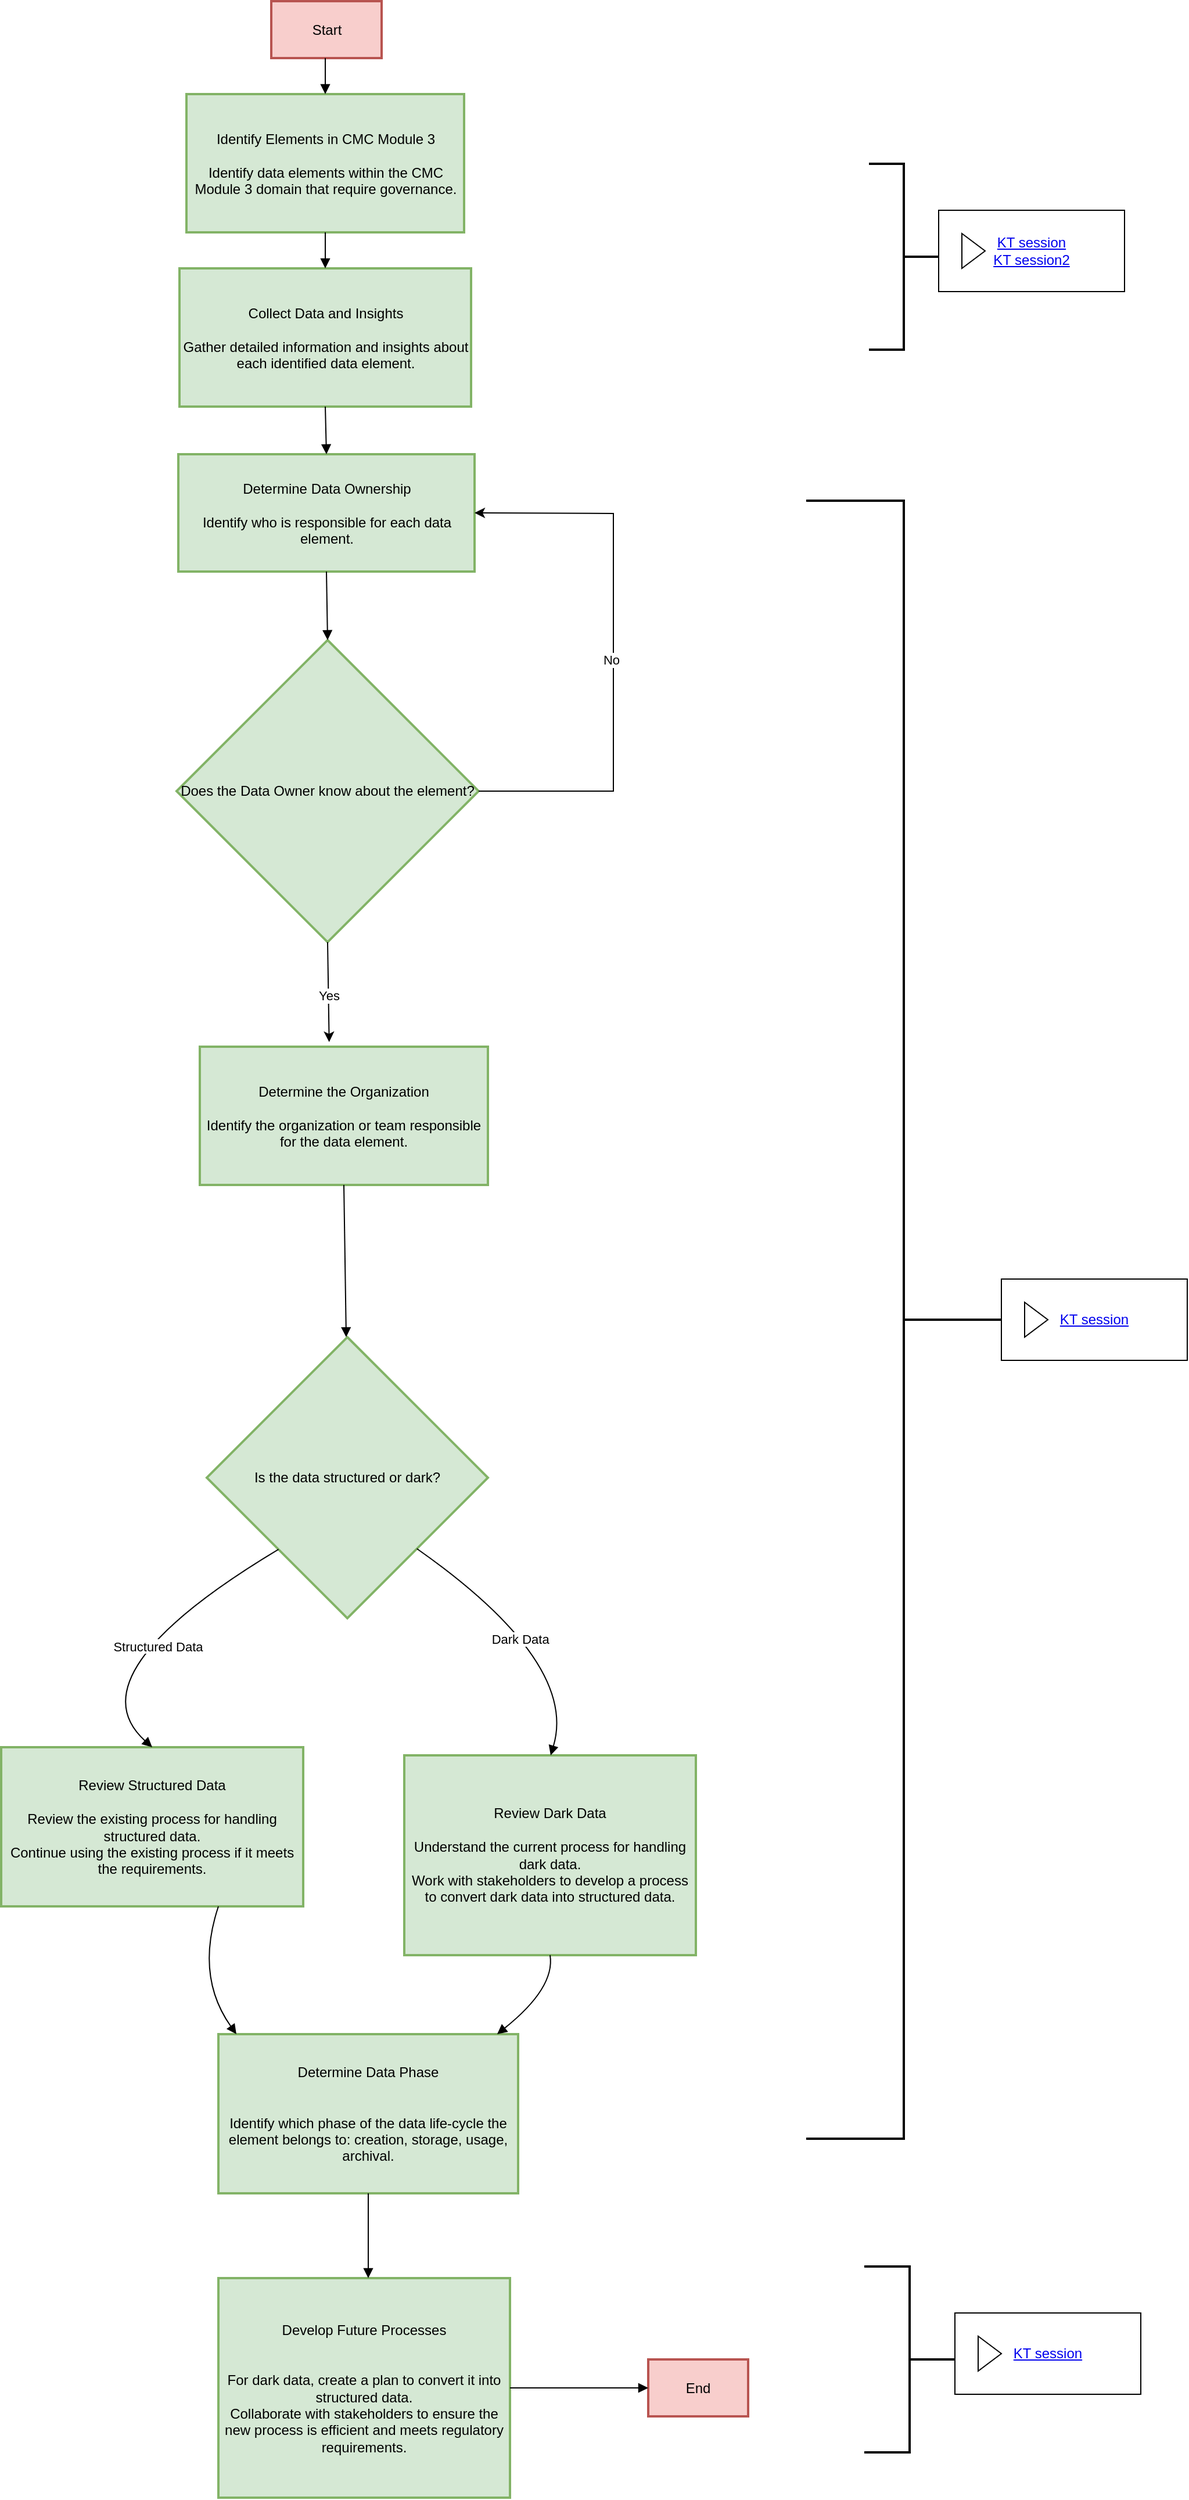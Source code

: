 <mxfile version="24.9.2" pages="2">
  <diagram name="Page-1" id="u5HNuBVhndBwtkaAh5eQ">
    <mxGraphModel dx="1209" dy="703" grid="1" gridSize="10" guides="1" tooltips="1" connect="1" arrows="1" fold="1" page="1" pageScale="1" pageWidth="1654" pageHeight="2336" math="0" shadow="0">
      <root>
        <mxCell id="0" />
        <mxCell id="1" parent="0" />
        <mxCell id="dc7DOvgoO3kcszVrloIV-30" value="Start" style="whiteSpace=wrap;strokeWidth=2;fillColor=#f8cecc;strokeColor=#b85450;" vertex="1" parent="1">
          <mxGeometry x="631.5" y="10" width="95" height="49" as="geometry" />
        </mxCell>
        <mxCell id="dc7DOvgoO3kcszVrloIV-31" value="Identify Elements in CMC Module 3&#xa;&#xa;Identify data elements within the CMC Module 3 domain that require governance." style="whiteSpace=wrap;strokeWidth=2;fillColor=#d5e8d4;strokeColor=#82b366;" vertex="1" parent="1">
          <mxGeometry x="558.5" y="90" width="239" height="119" as="geometry" />
        </mxCell>
        <mxCell id="dc7DOvgoO3kcszVrloIV-32" value="Collect Data and Insights&#xa;&#xa;Gather detailed information and insights about each identified data element." style="whiteSpace=wrap;strokeWidth=2;fillColor=#d5e8d4;strokeColor=#82b366;" vertex="1" parent="1">
          <mxGeometry x="552.5" y="240" width="251" height="119" as="geometry" />
        </mxCell>
        <mxCell id="dc7DOvgoO3kcszVrloIV-33" value="Determine Data Ownership&#xa;&#xa;Identify who is responsible for each data element." style="whiteSpace=wrap;strokeWidth=2;fillColor=#d5e8d4;strokeColor=#82b366;" vertex="1" parent="1">
          <mxGeometry x="551.5" y="400" width="255" height="101" as="geometry" />
        </mxCell>
        <mxCell id="dc7DOvgoO3kcszVrloIV-34" value="Does the Data Owner know about the element?" style="rhombus;strokeWidth=2;whiteSpace=wrap;fillColor=#d5e8d4;strokeColor=#82b366;" vertex="1" parent="1">
          <mxGeometry x="550" y="560" width="260" height="260" as="geometry" />
        </mxCell>
        <mxCell id="dc7DOvgoO3kcszVrloIV-35" value="Determine the Organization&#xa;&#xa;Identify the organization or team responsible for the data element." style="whiteSpace=wrap;strokeWidth=2;fillColor=#d5e8d4;strokeColor=#82b366;" vertex="1" parent="1">
          <mxGeometry x="570" y="910" width="248" height="119" as="geometry" />
        </mxCell>
        <mxCell id="dc7DOvgoO3kcszVrloIV-38" value="Is the data structured or dark?" style="rhombus;strokeWidth=2;whiteSpace=wrap;fillColor=#d5e8d4;strokeColor=#82b366;" vertex="1" parent="1">
          <mxGeometry x="576" y="1160" width="242" height="242" as="geometry" />
        </mxCell>
        <mxCell id="dc7DOvgoO3kcszVrloIV-39" value="Review Structured Data&#xa;&#xa;Review the existing process for handling structured data.&#xa;Continue using the existing process if it meets the requirements." style="whiteSpace=wrap;strokeWidth=2;fillColor=#d5e8d4;strokeColor=#82b366;" vertex="1" parent="1">
          <mxGeometry x="399" y="1513" width="260" height="137" as="geometry" />
        </mxCell>
        <mxCell id="dc7DOvgoO3kcszVrloIV-40" value="Review Dark Data&#xa;&#xa;Understand the current process for handling dark data.&#xa;Work with stakeholders to develop a process to convert dark data into structured data." style="whiteSpace=wrap;strokeWidth=2;fillColor=#d5e8d4;strokeColor=#82b366;" vertex="1" parent="1">
          <mxGeometry x="746" y="1520" width="251" height="172" as="geometry" />
        </mxCell>
        <mxCell id="dc7DOvgoO3kcszVrloIV-41" value="Determine Data Phase&#xa;&#xa;&#xa;Identify which phase of the data life-cycle the element belongs to: creation, storage, usage, archival." style="whiteSpace=wrap;strokeWidth=2;fillColor=#d5e8d4;strokeColor=#82b366;" vertex="1" parent="1">
          <mxGeometry x="586" y="1760" width="258" height="137" as="geometry" />
        </mxCell>
        <mxCell id="dc7DOvgoO3kcszVrloIV-42" value="Develop Future Processes&#xa;&#xa;&#xa;For dark data, create a plan to convert it into structured data.&#xa;Collaborate with stakeholders to ensure the new process is efficient and meets regulatory requirements." style="whiteSpace=wrap;strokeWidth=2;fillColor=#d5e8d4;strokeColor=#82b366;" vertex="1" parent="1">
          <mxGeometry x="586" y="1970" width="251" height="189" as="geometry" />
        </mxCell>
        <mxCell id="dc7DOvgoO3kcszVrloIV-43" value="End" style="whiteSpace=wrap;strokeWidth=2;fillColor=#f8cecc;strokeColor=#b85450;" vertex="1" parent="1">
          <mxGeometry x="956" y="2040" width="86" height="49" as="geometry" />
        </mxCell>
        <mxCell id="dc7DOvgoO3kcszVrloIV-44" value="" style="curved=1;startArrow=none;endArrow=block;exitX=0.5;exitY=0.99;entryX=0.5;entryY=0;rounded=0;" edge="1" parent="1" target="dc7DOvgoO3kcszVrloIV-31">
          <mxGeometry relative="1" as="geometry">
            <Array as="points" />
            <mxPoint x="678" y="59" as="sourcePoint" />
          </mxGeometry>
        </mxCell>
        <mxCell id="dc7DOvgoO3kcszVrloIV-45" value="" style="curved=1;startArrow=none;endArrow=block;exitX=0.5;exitY=1;entryX=0.5;entryY=0;rounded=0;" edge="1" parent="1" source="dc7DOvgoO3kcszVrloIV-31" target="dc7DOvgoO3kcszVrloIV-32">
          <mxGeometry relative="1" as="geometry">
            <Array as="points" />
          </mxGeometry>
        </mxCell>
        <mxCell id="dc7DOvgoO3kcszVrloIV-46" value="" style="curved=1;startArrow=none;endArrow=block;exitX=0.5;exitY=1;entryX=0.5;entryY=0;rounded=0;" edge="1" parent="1" source="dc7DOvgoO3kcszVrloIV-32" target="dc7DOvgoO3kcszVrloIV-33">
          <mxGeometry relative="1" as="geometry">
            <Array as="points" />
          </mxGeometry>
        </mxCell>
        <mxCell id="dc7DOvgoO3kcszVrloIV-47" value="" style="curved=1;startArrow=none;endArrow=block;exitX=0.5;exitY=1;entryX=0.5;entryY=0;rounded=0;" edge="1" parent="1" source="dc7DOvgoO3kcszVrloIV-33" target="dc7DOvgoO3kcszVrloIV-34">
          <mxGeometry relative="1" as="geometry">
            <Array as="points" />
          </mxGeometry>
        </mxCell>
        <mxCell id="dc7DOvgoO3kcszVrloIV-51" value="" style="curved=1;startArrow=none;endArrow=block;exitX=0.5;exitY=1;rounded=0;" edge="1" parent="1" source="dc7DOvgoO3kcszVrloIV-35">
          <mxGeometry relative="1" as="geometry">
            <Array as="points" />
            <mxPoint x="696" y="1160" as="targetPoint" />
          </mxGeometry>
        </mxCell>
        <mxCell id="dc7DOvgoO3kcszVrloIV-53" value="Structured Data" style="curved=1;startArrow=none;endArrow=block;exitX=0.02;exitY=1;entryX=0.5;entryY=0;rounded=0;" edge="1" parent="1" source="dc7DOvgoO3kcszVrloIV-38" target="dc7DOvgoO3kcszVrloIV-39">
          <mxGeometry x="-0.13" y="18" relative="1" as="geometry">
            <Array as="points">
              <mxPoint x="459" y="1450" />
            </Array>
            <mxPoint as="offset" />
          </mxGeometry>
        </mxCell>
        <mxCell id="dc7DOvgoO3kcszVrloIV-54" value="Dark Data" style="curved=1;startArrow=none;endArrow=block;exitX=0.99;exitY=1;entryX=0.5;entryY=0;rounded=0;" edge="1" parent="1" source="dc7DOvgoO3kcszVrloIV-38" target="dc7DOvgoO3kcszVrloIV-40">
          <mxGeometry x="-0.074" y="-12" relative="1" as="geometry">
            <Array as="points">
              <mxPoint x="896" y="1440" />
              <mxPoint x="872" y="1520" />
            </Array>
            <mxPoint as="offset" />
          </mxGeometry>
        </mxCell>
        <mxCell id="dc7DOvgoO3kcszVrloIV-55" value="" style="curved=1;startArrow=none;endArrow=block;exitX=0.5;exitY=1;entryX=0.06;entryY=0;rounded=0;" edge="1" parent="1" target="dc7DOvgoO3kcszVrloIV-41">
          <mxGeometry relative="1" as="geometry">
            <Array as="points">
              <mxPoint x="566" y="1710" />
            </Array>
            <mxPoint x="586" y="1650" as="sourcePoint" />
          </mxGeometry>
        </mxCell>
        <mxCell id="dc7DOvgoO3kcszVrloIV-56" value="" style="curved=1;startArrow=none;endArrow=block;exitX=0.5;exitY=1;entryX=0.93;entryY=0;rounded=0;" edge="1" parent="1" source="dc7DOvgoO3kcszVrloIV-40" target="dc7DOvgoO3kcszVrloIV-41">
          <mxGeometry relative="1" as="geometry">
            <Array as="points">
              <mxPoint x="876" y="1720" />
            </Array>
          </mxGeometry>
        </mxCell>
        <mxCell id="dc7DOvgoO3kcszVrloIV-57" value="" style="curved=1;startArrow=none;endArrow=block;exitX=0.5;exitY=1;rounded=0;" edge="1" parent="1" source="dc7DOvgoO3kcszVrloIV-41">
          <mxGeometry relative="1" as="geometry">
            <Array as="points" />
            <mxPoint x="715" y="1970" as="targetPoint" />
          </mxGeometry>
        </mxCell>
        <mxCell id="dc7DOvgoO3kcszVrloIV-58" value="" style="curved=1;startArrow=none;endArrow=block;exitX=1;exitY=0.5;entryX=0;entryY=0.5;rounded=0;exitDx=0;exitDy=0;entryDx=0;entryDy=0;" edge="1" parent="1" source="dc7DOvgoO3kcszVrloIV-42" target="dc7DOvgoO3kcszVrloIV-43">
          <mxGeometry relative="1" as="geometry">
            <Array as="points" />
          </mxGeometry>
        </mxCell>
        <mxCell id="28No-BFLwqwlpfc9Jj6o-1" value="" style="endArrow=classic;html=1;rounded=0;exitX=0.5;exitY=1;exitDx=0;exitDy=0;entryX=0.449;entryY=-0.034;entryDx=0;entryDy=0;entryPerimeter=0;" edge="1" parent="1" source="dc7DOvgoO3kcszVrloIV-34" target="dc7DOvgoO3kcszVrloIV-35">
          <mxGeometry width="50" height="50" relative="1" as="geometry">
            <mxPoint x="756" y="770" as="sourcePoint" />
            <mxPoint x="806" y="720" as="targetPoint" />
          </mxGeometry>
        </mxCell>
        <mxCell id="28No-BFLwqwlpfc9Jj6o-2" value="Yes" style="edgeLabel;html=1;align=center;verticalAlign=middle;resizable=0;points=[];" vertex="1" connectable="0" parent="28No-BFLwqwlpfc9Jj6o-1">
          <mxGeometry x="0.037" relative="1" as="geometry">
            <mxPoint y="1" as="offset" />
          </mxGeometry>
        </mxCell>
        <mxCell id="28No-BFLwqwlpfc9Jj6o-3" value="" style="endArrow=classic;html=1;rounded=0;exitX=1;exitY=0.5;exitDx=0;exitDy=0;entryX=1;entryY=0.5;entryDx=0;entryDy=0;" edge="1" parent="1" source="dc7DOvgoO3kcszVrloIV-34" target="dc7DOvgoO3kcszVrloIV-33">
          <mxGeometry width="50" height="50" relative="1" as="geometry">
            <mxPoint x="756" y="650" as="sourcePoint" />
            <mxPoint x="916" y="460" as="targetPoint" />
            <Array as="points">
              <mxPoint x="926" y="690" />
              <mxPoint x="926" y="451" />
            </Array>
          </mxGeometry>
        </mxCell>
        <mxCell id="28No-BFLwqwlpfc9Jj6o-4" value="No" style="edgeLabel;html=1;align=center;verticalAlign=middle;resizable=0;points=[];" vertex="1" connectable="0" parent="28No-BFLwqwlpfc9Jj6o-3">
          <mxGeometry x="-0.032" y="2" relative="1" as="geometry">
            <mxPoint as="offset" />
          </mxGeometry>
        </mxCell>
        <mxCell id="28No-BFLwqwlpfc9Jj6o-7" value="&lt;a href=&quot;https://amgen.sharepoint.com/:v:/r/sites/E2ERegulatorySubmissionValueOptimization-E2EReg-CMC-ExtVendors/Shared%20Documents/E2E%20Reg%20-%20CMC-Clinical%20Ext%20Vendors/KT%20Docs/REX%20Data%20Foundation/Recordings/11-19-24_DF-DQDG%20Overview%20Recording.mp4?csf=1&amp;amp;web=1&amp;amp;e=BMZ4xL&quot;&gt;KT session&lt;/a&gt;&lt;div&gt;&lt;a href=&quot;https://amgen.sharepoint.com/:v:/r/sites/E2ERegulatorySubmissionValueOptimization-E2EReg-CMC-ExtVendors/Shared%20Documents/E2E%20Reg%20-%20CMC-Clinical%20Ext%20Vendors/KT%20Docs/REX%20Data%20Foundation/Recordings/11-20-24_DF-DQDG%20Overview%20Recording.mp4?csf=1&amp;amp;web=1&amp;amp;e=idyDzc&quot;&gt;KT session2&lt;/a&gt;&lt;/div&gt;" style="html=1;whiteSpace=wrap;container=1;recursiveResize=0;collapsible=0;" vertex="1" parent="1">
          <mxGeometry x="1206" y="190" width="160" height="70" as="geometry" />
        </mxCell>
        <mxCell id="28No-BFLwqwlpfc9Jj6o-8" value="" style="triangle;html=1;whiteSpace=wrap;" vertex="1" parent="28No-BFLwqwlpfc9Jj6o-7">
          <mxGeometry x="20" y="20" width="20" height="30" as="geometry" />
        </mxCell>
        <mxCell id="28No-BFLwqwlpfc9Jj6o-9" value="" style="strokeWidth=2;html=1;shape=mxgraph.flowchart.annotation_2;align=left;labelPosition=right;pointerEvents=1;direction=west;" vertex="1" parent="1">
          <mxGeometry x="1142" y="1960" width="78" height="160" as="geometry" />
        </mxCell>
        <mxCell id="28No-BFLwqwlpfc9Jj6o-10" value="" style="strokeWidth=2;html=1;shape=mxgraph.flowchart.annotation_2;align=left;labelPosition=right;pointerEvents=1;direction=west;" vertex="1" parent="1">
          <mxGeometry x="1092" y="440" width="168" height="1410" as="geometry" />
        </mxCell>
        <mxCell id="28No-BFLwqwlpfc9Jj6o-11" value="&lt;a href=&quot;https://amgen.sharepoint.com/:v:/r/sites/E2ERegulatorySubmissionValueOptimization-E2EReg-CMC-ExtVendors/Shared%20Documents/E2E%20Reg%20-%20CMC-Clinical%20Ext%20Vendors/KT%20Docs/REX%20Data%20Foundation/Recordings/11-25-24_DF-DQDG_KT%20MEETING%20RECORDING.mp4?csf=1&amp;amp;web=1&amp;amp;e=mRnVzW&quot;&gt;KT session&lt;/a&gt;" style="html=1;whiteSpace=wrap;container=1;recursiveResize=0;collapsible=0;" vertex="1" parent="1">
          <mxGeometry x="1260" y="1110" width="160" height="70" as="geometry" />
        </mxCell>
        <mxCell id="28No-BFLwqwlpfc9Jj6o-12" value="" style="triangle;html=1;whiteSpace=wrap;" vertex="1" parent="28No-BFLwqwlpfc9Jj6o-11">
          <mxGeometry x="20" y="20" width="20" height="30" as="geometry" />
        </mxCell>
        <mxCell id="28No-BFLwqwlpfc9Jj6o-13" value="" style="strokeWidth=2;html=1;shape=mxgraph.flowchart.annotation_2;align=left;labelPosition=right;pointerEvents=1;direction=west;" vertex="1" parent="1">
          <mxGeometry x="1146" y="150" width="60" height="160" as="geometry" />
        </mxCell>
        <mxCell id="28No-BFLwqwlpfc9Jj6o-14" value="&lt;a href=&quot;https://amgen.sharepoint.com/:v:/r/sites/E2ERegulatorySubmissionValueOptimization-E2EReg-CMC-ExtVendors/Shared%20Documents/E2E%20Reg%20-%20CMC-Clinical%20Ext%20Vendors/KT%20Docs/REX%20Data%20Foundation/Recordings/11-26-24_DF_DQDG_KT%20Meeting%20Recording.mp4?csf=1&amp;amp;web=1&amp;amp;e=6kenDC&quot;&gt;KT session&lt;/a&gt;" style="html=1;whiteSpace=wrap;container=1;recursiveResize=0;collapsible=0;" vertex="1" parent="1">
          <mxGeometry x="1220" y="2000" width="160" height="70" as="geometry" />
        </mxCell>
        <mxCell id="28No-BFLwqwlpfc9Jj6o-15" value="" style="triangle;html=1;whiteSpace=wrap;" vertex="1" parent="28No-BFLwqwlpfc9Jj6o-14">
          <mxGeometry x="20" y="20" width="20" height="30" as="geometry" />
        </mxCell>
      </root>
    </mxGraphModel>
  </diagram>
  <diagram id="moB6d8P3v01s6rDw0Hw2" name="Page-2">
    <mxGraphModel dx="786" dy="457" grid="1" gridSize="10" guides="1" tooltips="1" connect="1" arrows="1" fold="1" page="1" pageScale="1" pageWidth="850" pageHeight="1100" math="0" shadow="0">
      <root>
        <mxCell id="0" />
        <mxCell id="1" parent="0" />
        <mxCell id="UJK95J7Djgk4s38sQd3O-1" value="Start" style="whiteSpace=wrap;strokeWidth=2;" vertex="1" parent="1">
          <mxGeometry x="257" y="20" width="95" height="49" as="geometry" />
        </mxCell>
        <mxCell id="UJK95J7Djgk4s38sQd3O-2" value="**Identify Elements in CMC Module 3**&#xa;&#xa;Identify data elements within the CMC Module 3 domain that require governance." style="whiteSpace=wrap;strokeWidth=2;fontStyle=1" vertex="1" parent="1">
          <mxGeometry x="179" y="110" width="255" height="119" as="geometry" />
        </mxCell>
        <mxCell id="UJK95J7Djgk4s38sQd3O-3" value="**Collect Data and Insights**&#xa;&#xa;Gather detailed information and insights about each identified data element." style="whiteSpace=wrap;strokeWidth=2;" vertex="1" parent="1">
          <mxGeometry x="179" y="288" width="251" height="119" as="geometry" />
        </mxCell>
        <mxCell id="UJK95J7Djgk4s38sQd3O-4" value="**Determine Data Ownership**&#xa;&#xa;Identify who is responsible for each data element." style="whiteSpace=wrap;strokeWidth=2;" vertex="1" parent="1">
          <mxGeometry x="176" y="457" width="256" height="101" as="geometry" />
        </mxCell>
        <mxCell id="UJK95J7Djgk4s38sQd3O-5" value="Does the Data Owner know about the element?" style="rhombus;strokeWidth=2;whiteSpace=wrap;" vertex="1" parent="1">
          <mxGeometry x="174" y="608" width="260" height="260" as="geometry" />
        </mxCell>
        <mxCell id="UJK95J7Djgk4s38sQd3O-6" value="**Determine the Organisation**&#xa;&#xa;Identify the organisation or team responsible for the data element." style="whiteSpace=wrap;strokeWidth=2;" vertex="1" parent="1">
          <mxGeometry x="183" y="1092" width="243" height="119" as="geometry" />
        </mxCell>
        <mxCell id="UJK95J7Djgk4s38sQd3O-7" value="**Inform Data Owner**&#xa;&#xa;Engage with the data owner to inform them and gather necessary details." style="whiteSpace=wrap;strokeWidth=2;" vertex="1" parent="1">
          <mxGeometry x="266" y="941" width="249" height="101" as="geometry" />
        </mxCell>
        <mxCell id="UJK95J7Djgk4s38sQd3O-8" value="**Classify the Data**&#xa;&#xa;Determine the structure of the data." style="whiteSpace=wrap;strokeWidth=2;" vertex="1" parent="1">
          <mxGeometry x="196" y="1261" width="216" height="84" as="geometry" />
        </mxCell>
        <mxCell id="UJK95J7Djgk4s38sQd3O-9" value="Is the data structured or dark?" style="rhombus;strokeWidth=2;whiteSpace=wrap;" vertex="1" parent="1">
          <mxGeometry x="183" y="1395" width="242" height="242" as="geometry" />
        </mxCell>
        <mxCell id="UJK95J7Djgk4s38sQd3O-10" value="**Review Structured Data**&#xa;&#xa;Review the existing process for handling structured data.&#xa;Continue using the existing process if it meets the requirements." style="whiteSpace=wrap;strokeWidth=2;" vertex="1" parent="1">
          <mxGeometry x="20" y="1719" width="260" height="137" as="geometry" />
        </mxCell>
        <mxCell id="UJK95J7Djgk4s38sQd3O-11" value="**Review Dark Data**&#xa;&#xa;Understand the current process for handling dark data.&#xa;Work with stakeholders to develop a process to convert dark data into structured data." style="whiteSpace=wrap;strokeWidth=2;" vertex="1" parent="1">
          <mxGeometry x="330" y="1710" width="258" height="154" as="geometry" />
        </mxCell>
        <mxCell id="UJK95J7Djgk4s38sQd3O-12" value="**Determine Data Phase**&#xa;&#xa;Identify which phase of the data life-cycle the element belongs to: creation, storage, usage, archival." style="whiteSpace=wrap;strokeWidth=2;" vertex="1" parent="1">
          <mxGeometry x="175" y="1914" width="258" height="137" as="geometry" />
        </mxCell>
        <mxCell id="UJK95J7Djgk4s38sQd3O-13" value="**Develop Future Processes**&#xa;&#xa;For dark data, create a plan to convert it into structured data.&#xa;Collaborate with stakeholders to ensure the new process is efficient and meets regulatory requirements." style="whiteSpace=wrap;strokeWidth=2;" vertex="1" parent="1">
          <mxGeometry x="176" y="2101" width="256" height="189" as="geometry" />
        </mxCell>
        <mxCell id="UJK95J7Djgk4s38sQd3O-14" value="End" style="whiteSpace=wrap;strokeWidth=2;" vertex="1" parent="1">
          <mxGeometry x="261" y="2340" width="86" height="49" as="geometry" />
        </mxCell>
        <mxCell id="UJK95J7Djgk4s38sQd3O-15" value="" style="curved=1;startArrow=none;endArrow=block;exitX=0.5;exitY=0.99;entryX=0.5;entryY=0;rounded=0;" edge="1" parent="1" source="UJK95J7Djgk4s38sQd3O-1" target="UJK95J7Djgk4s38sQd3O-2">
          <mxGeometry relative="1" as="geometry">
            <Array as="points" />
          </mxGeometry>
        </mxCell>
        <mxCell id="UJK95J7Djgk4s38sQd3O-16" value="" style="curved=1;startArrow=none;endArrow=block;exitX=0.5;exitY=1;entryX=0.5;entryY=0;rounded=0;" edge="1" parent="1" source="UJK95J7Djgk4s38sQd3O-2" target="UJK95J7Djgk4s38sQd3O-3">
          <mxGeometry relative="1" as="geometry">
            <Array as="points" />
          </mxGeometry>
        </mxCell>
        <mxCell id="UJK95J7Djgk4s38sQd3O-17" value="" style="curved=1;startArrow=none;endArrow=block;exitX=0.5;exitY=1;entryX=0.5;entryY=0;rounded=0;" edge="1" parent="1" source="UJK95J7Djgk4s38sQd3O-3" target="UJK95J7Djgk4s38sQd3O-4">
          <mxGeometry relative="1" as="geometry">
            <Array as="points" />
          </mxGeometry>
        </mxCell>
        <mxCell id="UJK95J7Djgk4s38sQd3O-18" value="" style="curved=1;startArrow=none;endArrow=block;exitX=0.5;exitY=1;entryX=0.5;entryY=0;rounded=0;" edge="1" parent="1" source="UJK95J7Djgk4s38sQd3O-4" target="UJK95J7Djgk4s38sQd3O-5">
          <mxGeometry relative="1" as="geometry">
            <Array as="points" />
          </mxGeometry>
        </mxCell>
        <mxCell id="UJK95J7Djgk4s38sQd3O-19" value="Yes" style="curved=1;startArrow=none;endArrow=block;exitX=0.24;exitY=1;entryX=0.25;entryY=0;rounded=0;" edge="1" parent="1" source="UJK95J7Djgk4s38sQd3O-5" target="UJK95J7Djgk4s38sQd3O-6">
          <mxGeometry relative="1" as="geometry">
            <Array as="points">
              <mxPoint x="218" y="904" />
              <mxPoint x="218" y="1067" />
            </Array>
          </mxGeometry>
        </mxCell>
        <mxCell id="UJK95J7Djgk4s38sQd3O-20" value="No" style="curved=1;startArrow=none;endArrow=block;exitX=0.76;exitY=1;entryX=0.5;entryY=0;rounded=0;" edge="1" parent="1" source="UJK95J7Djgk4s38sQd3O-5" target="UJK95J7Djgk4s38sQd3O-7">
          <mxGeometry relative="1" as="geometry">
            <Array as="points">
              <mxPoint x="391" y="904" />
            </Array>
          </mxGeometry>
        </mxCell>
        <mxCell id="UJK95J7Djgk4s38sQd3O-21" value="" style="curved=1;startArrow=none;endArrow=block;exitX=0.5;exitY=1;entryX=0.75;entryY=0;rounded=0;" edge="1" parent="1" source="UJK95J7Djgk4s38sQd3O-7" target="UJK95J7Djgk4s38sQd3O-6">
          <mxGeometry relative="1" as="geometry">
            <Array as="points">
              <mxPoint x="391" y="1067" />
            </Array>
          </mxGeometry>
        </mxCell>
        <mxCell id="UJK95J7Djgk4s38sQd3O-22" value="" style="curved=1;startArrow=none;endArrow=block;exitX=0.5;exitY=1;entryX=0.5;entryY=0;rounded=0;" edge="1" parent="1" source="UJK95J7Djgk4s38sQd3O-6" target="UJK95J7Djgk4s38sQd3O-8">
          <mxGeometry relative="1" as="geometry">
            <Array as="points" />
          </mxGeometry>
        </mxCell>
        <mxCell id="UJK95J7Djgk4s38sQd3O-23" value="" style="curved=1;startArrow=none;endArrow=block;exitX=0.5;exitY=1;entryX=0.5;entryY=0;rounded=0;" edge="1" parent="1" source="UJK95J7Djgk4s38sQd3O-8" target="UJK95J7Djgk4s38sQd3O-9">
          <mxGeometry relative="1" as="geometry">
            <Array as="points" />
          </mxGeometry>
        </mxCell>
        <mxCell id="UJK95J7Djgk4s38sQd3O-24" value="Structured Data" style="curved=1;startArrow=none;endArrow=block;exitX=0.01;exitY=1;entryX=0.5;entryY=0;rounded=0;" edge="1" parent="1" source="UJK95J7Djgk4s38sQd3O-9" target="UJK95J7Djgk4s38sQd3O-10">
          <mxGeometry relative="1" as="geometry">
            <Array as="points">
              <mxPoint x="150" y="1674" />
            </Array>
          </mxGeometry>
        </mxCell>
        <mxCell id="UJK95J7Djgk4s38sQd3O-25" value="Dark Data" style="curved=1;startArrow=none;endArrow=block;exitX=0.99;exitY=1;entryX=0.5;entryY=0;rounded=0;" edge="1" parent="1" source="UJK95J7Djgk4s38sQd3O-9" target="UJK95J7Djgk4s38sQd3O-11">
          <mxGeometry relative="1" as="geometry">
            <Array as="points">
              <mxPoint x="459" y="1674" />
            </Array>
          </mxGeometry>
        </mxCell>
        <mxCell id="UJK95J7Djgk4s38sQd3O-26" value="" style="curved=1;startArrow=none;endArrow=block;exitX=0.5;exitY=1;entryX=0.06;entryY=0;rounded=0;" edge="1" parent="1" source="UJK95J7Djgk4s38sQd3O-10" target="UJK95J7Djgk4s38sQd3O-12">
          <mxGeometry relative="1" as="geometry">
            <Array as="points">
              <mxPoint x="150" y="1889" />
            </Array>
          </mxGeometry>
        </mxCell>
        <mxCell id="UJK95J7Djgk4s38sQd3O-27" value="" style="curved=1;startArrow=none;endArrow=block;exitX=0.5;exitY=1;entryX=0.94;entryY=0;rounded=0;" edge="1" parent="1" source="UJK95J7Djgk4s38sQd3O-11" target="UJK95J7Djgk4s38sQd3O-12">
          <mxGeometry relative="1" as="geometry">
            <Array as="points">
              <mxPoint x="459" y="1889" />
            </Array>
          </mxGeometry>
        </mxCell>
        <mxCell id="UJK95J7Djgk4s38sQd3O-28" value="" style="curved=1;startArrow=none;endArrow=block;exitX=0.5;exitY=1;entryX=0.5;entryY=0;rounded=0;" edge="1" parent="1" source="UJK95J7Djgk4s38sQd3O-12" target="UJK95J7Djgk4s38sQd3O-13">
          <mxGeometry relative="1" as="geometry">
            <Array as="points" />
          </mxGeometry>
        </mxCell>
        <mxCell id="UJK95J7Djgk4s38sQd3O-29" value="" style="curved=1;startArrow=none;endArrow=block;exitX=0.5;exitY=1;entryX=0.5;entryY=0.01;rounded=0;" edge="1" parent="1" source="UJK95J7Djgk4s38sQd3O-13" target="UJK95J7Djgk4s38sQd3O-14">
          <mxGeometry relative="1" as="geometry">
            <Array as="points" />
          </mxGeometry>
        </mxCell>
      </root>
    </mxGraphModel>
  </diagram>
</mxfile>
